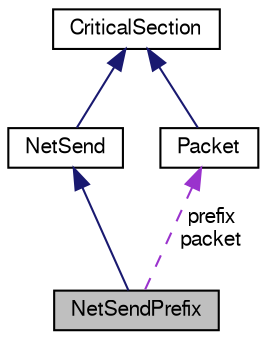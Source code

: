 digraph G
{
  edge [fontname="FreeSans",fontsize="10",labelfontname="FreeSans",labelfontsize="10"];
  node [fontname="FreeSans",fontsize="10",shape=record];
  Node1 [label="NetSendPrefix",height=0.2,width=0.4,color="black", fillcolor="grey75", style="filled" fontcolor="black"];
  Node2 -> Node1 [dir=back,color="midnightblue",fontsize="10",style="solid",fontname="FreeSans"];
  Node2 [label="NetSend",height=0.2,width=0.4,color="black", fillcolor="white", style="filled",URL="$class_net_send.html",tooltip="Base class for sendable objects which can be used in conjunction with WSASend."];
  Node3 -> Node2 [dir=back,color="midnightblue",fontsize="10",style="solid",fontname="FreeSans"];
  Node3 [label="CriticalSection",height=0.2,width=0.4,color="black", fillcolor="white", style="filled",URL="$class_critical_section.html",tooltip="Critical section class with Enter and Leave methods."];
  Node4 -> Node1 [dir=back,color="darkorchid3",fontsize="10",style="dashed",label="prefix\npacket",fontname="FreeSans"];
  Node4 [label="Packet",height=0.2,width=0.4,color="black", fillcolor="white", style="filled",URL="$class_packet.html",tooltip="Efficiently and safely stores and manipulates data."];
  Node3 -> Node4 [dir=back,color="midnightblue",fontsize="10",style="solid",fontname="FreeSans"];
}
